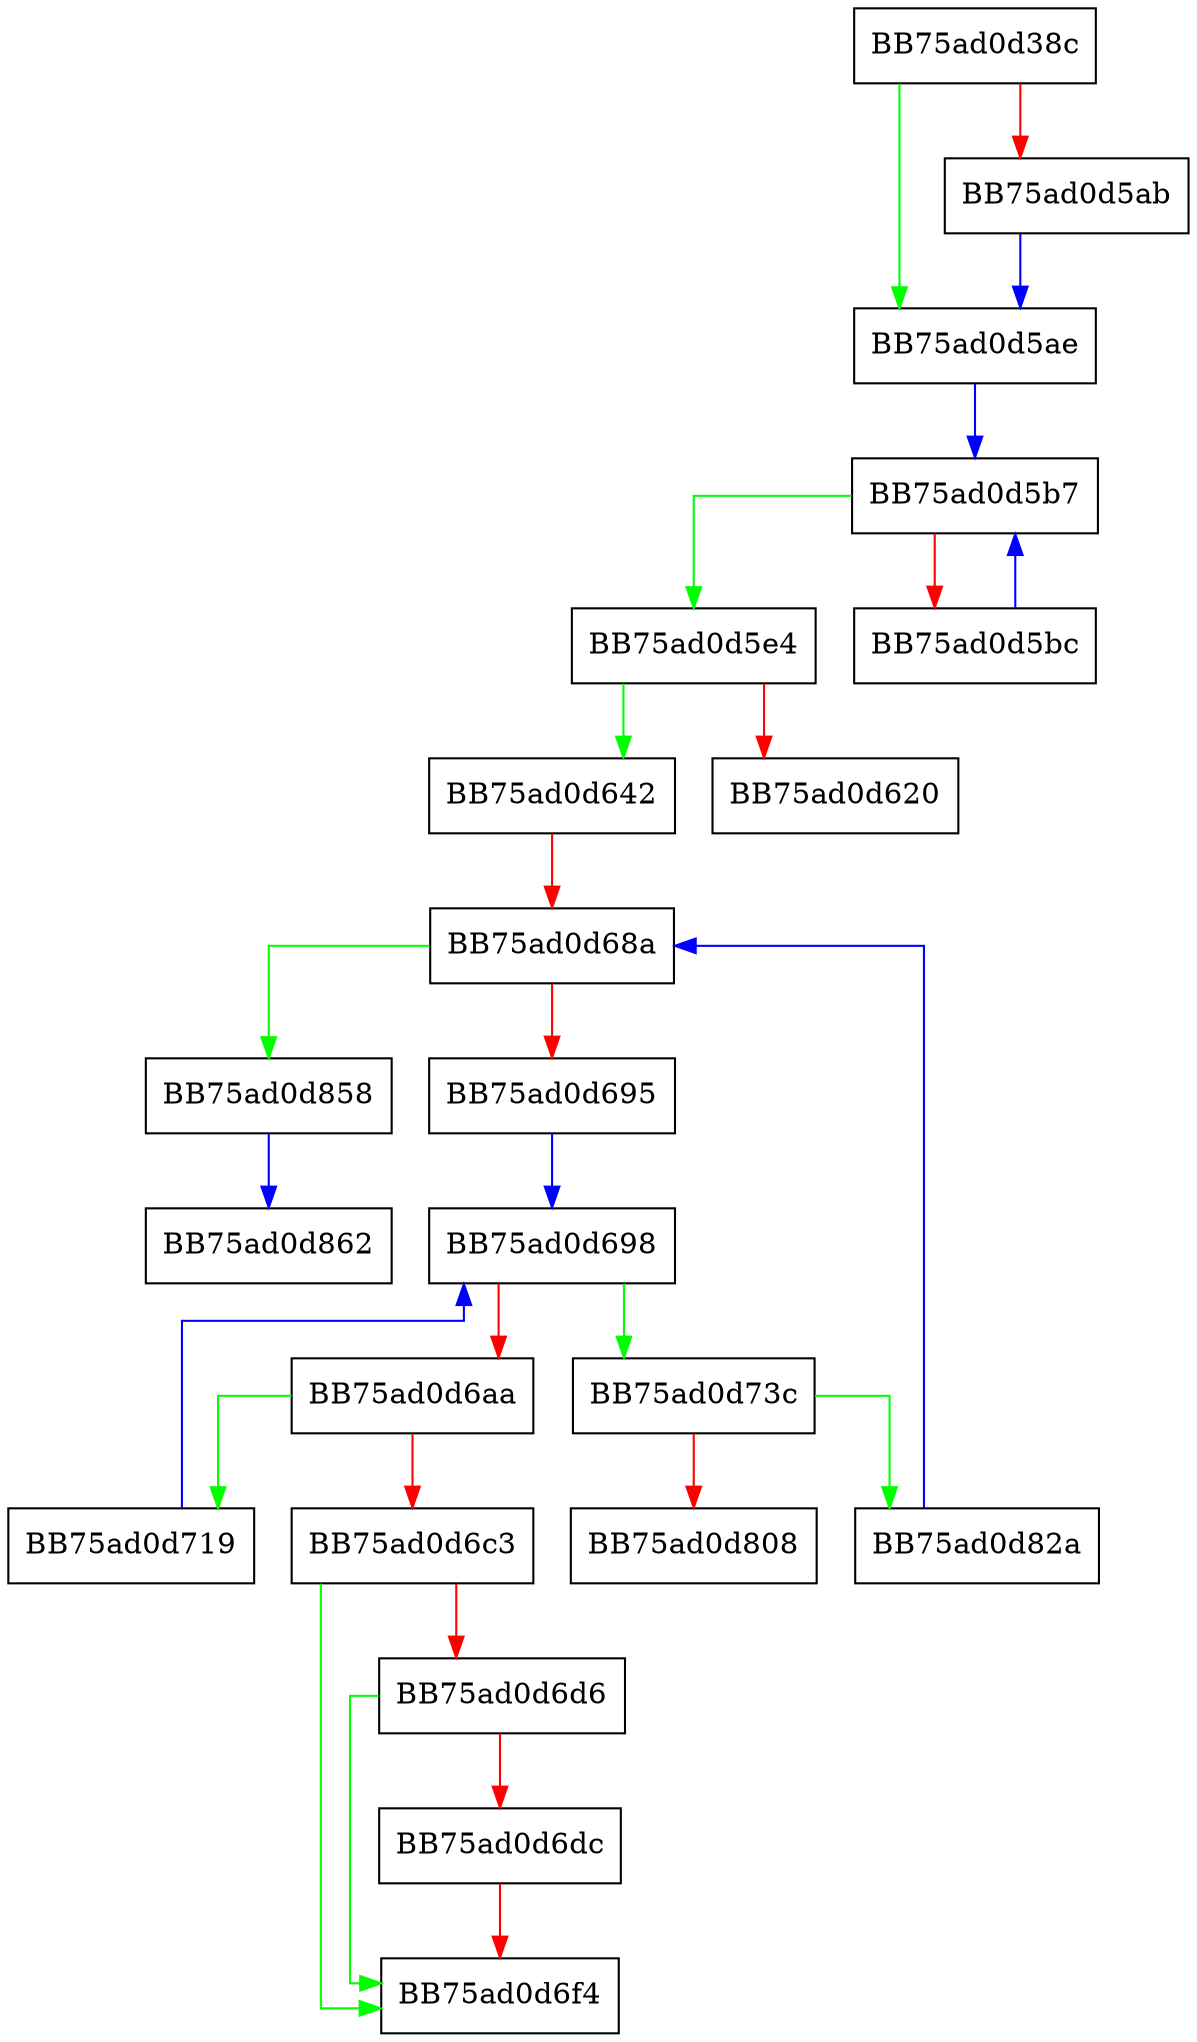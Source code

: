 digraph WriteHeader {
  node [shape="box"];
  graph [splines=ortho];
  BB75ad0d38c -> BB75ad0d5ae [color="green"];
  BB75ad0d38c -> BB75ad0d5ab [color="red"];
  BB75ad0d5ab -> BB75ad0d5ae [color="blue"];
  BB75ad0d5ae -> BB75ad0d5b7 [color="blue"];
  BB75ad0d5b7 -> BB75ad0d5e4 [color="green"];
  BB75ad0d5b7 -> BB75ad0d5bc [color="red"];
  BB75ad0d5bc -> BB75ad0d5b7 [color="blue"];
  BB75ad0d5e4 -> BB75ad0d642 [color="green"];
  BB75ad0d5e4 -> BB75ad0d620 [color="red"];
  BB75ad0d642 -> BB75ad0d68a [color="red"];
  BB75ad0d68a -> BB75ad0d858 [color="green"];
  BB75ad0d68a -> BB75ad0d695 [color="red"];
  BB75ad0d695 -> BB75ad0d698 [color="blue"];
  BB75ad0d698 -> BB75ad0d73c [color="green"];
  BB75ad0d698 -> BB75ad0d6aa [color="red"];
  BB75ad0d6aa -> BB75ad0d719 [color="green"];
  BB75ad0d6aa -> BB75ad0d6c3 [color="red"];
  BB75ad0d6c3 -> BB75ad0d6f4 [color="green"];
  BB75ad0d6c3 -> BB75ad0d6d6 [color="red"];
  BB75ad0d6d6 -> BB75ad0d6f4 [color="green"];
  BB75ad0d6d6 -> BB75ad0d6dc [color="red"];
  BB75ad0d6dc -> BB75ad0d6f4 [color="red"];
  BB75ad0d719 -> BB75ad0d698 [color="blue"];
  BB75ad0d73c -> BB75ad0d82a [color="green"];
  BB75ad0d73c -> BB75ad0d808 [color="red"];
  BB75ad0d82a -> BB75ad0d68a [color="blue"];
  BB75ad0d858 -> BB75ad0d862 [color="blue"];
}